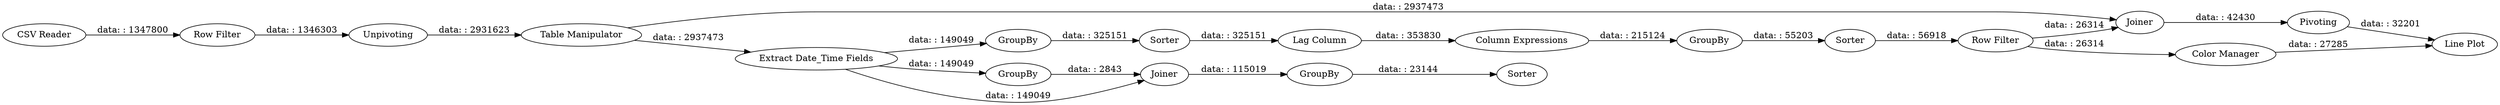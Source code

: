 digraph {
	"-7402824222844137905_4" [label=GroupBy]
	"-7402824222844137905_14" [label=Joiner]
	"-7402824222844137905_21" [label=Sorter]
	"-7402824222844137905_8" [label="Column Expressions"]
	"-7402824222844137905_11" [label=GroupBy]
	"-7402824222844137905_5" [label="Extract Date_Time Fields"]
	"-7402824222844137905_3" [label="Table Manipulator"]
	"-7402824222844137905_2" [label=Unpivoting]
	"-7402824222844137905_1" [label="CSV Reader"]
	"-7402824222844137905_18" [label=GroupBy]
	"-7402824222844137905_17" [label=Pivoting]
	"-7402824222844137905_22" [label="Row Filter"]
	"-7402824222844137905_20" [label=Joiner]
	"-7402824222844137905_12" [label=Sorter]
	"-7402824222844137905_19" [label=GroupBy]
	"-7402824222844137905_15" [label="Line Plot"]
	"-7402824222844137905_16" [label="Color Manager"]
	"-7402824222844137905_7" [label="Lag Column"]
	"-7402824222844137905_6" [label=Sorter]
	"-7402824222844137905_13" [label="Row Filter"]
	"-7402824222844137905_1" -> "-7402824222844137905_22" [label="data: : 1347800"]
	"-7402824222844137905_3" -> "-7402824222844137905_14" [label="data: : 2937473"]
	"-7402824222844137905_19" -> "-7402824222844137905_21" [label="data: : 23144"]
	"-7402824222844137905_12" -> "-7402824222844137905_13" [label="data: : 56918"]
	"-7402824222844137905_18" -> "-7402824222844137905_20" [label="data: : 2843"]
	"-7402824222844137905_4" -> "-7402824222844137905_6" [label="data: : 325151"]
	"-7402824222844137905_13" -> "-7402824222844137905_16" [label="data: : 26314"]
	"-7402824222844137905_5" -> "-7402824222844137905_18" [label="data: : 149049"]
	"-7402824222844137905_16" -> "-7402824222844137905_15" [label="data: : 27285"]
	"-7402824222844137905_2" -> "-7402824222844137905_3" [label="data: : 2931623"]
	"-7402824222844137905_3" -> "-7402824222844137905_5" [label="data: : 2937473"]
	"-7402824222844137905_6" -> "-7402824222844137905_7" [label="data: : 325151"]
	"-7402824222844137905_11" -> "-7402824222844137905_12" [label="data: : 55203"]
	"-7402824222844137905_7" -> "-7402824222844137905_8" [label="data: : 353830"]
	"-7402824222844137905_5" -> "-7402824222844137905_20" [label="data: : 149049"]
	"-7402824222844137905_17" -> "-7402824222844137905_15" [label="data: : 32201"]
	"-7402824222844137905_5" -> "-7402824222844137905_4" [label="data: : 149049"]
	"-7402824222844137905_8" -> "-7402824222844137905_11" [label="data: : 215124"]
	"-7402824222844137905_13" -> "-7402824222844137905_14" [label="data: : 26314"]
	"-7402824222844137905_14" -> "-7402824222844137905_17" [label="data: : 42430"]
	"-7402824222844137905_20" -> "-7402824222844137905_19" [label="data: : 115019"]
	"-7402824222844137905_22" -> "-7402824222844137905_2" [label="data: : 1346303"]
	rankdir=LR
}
